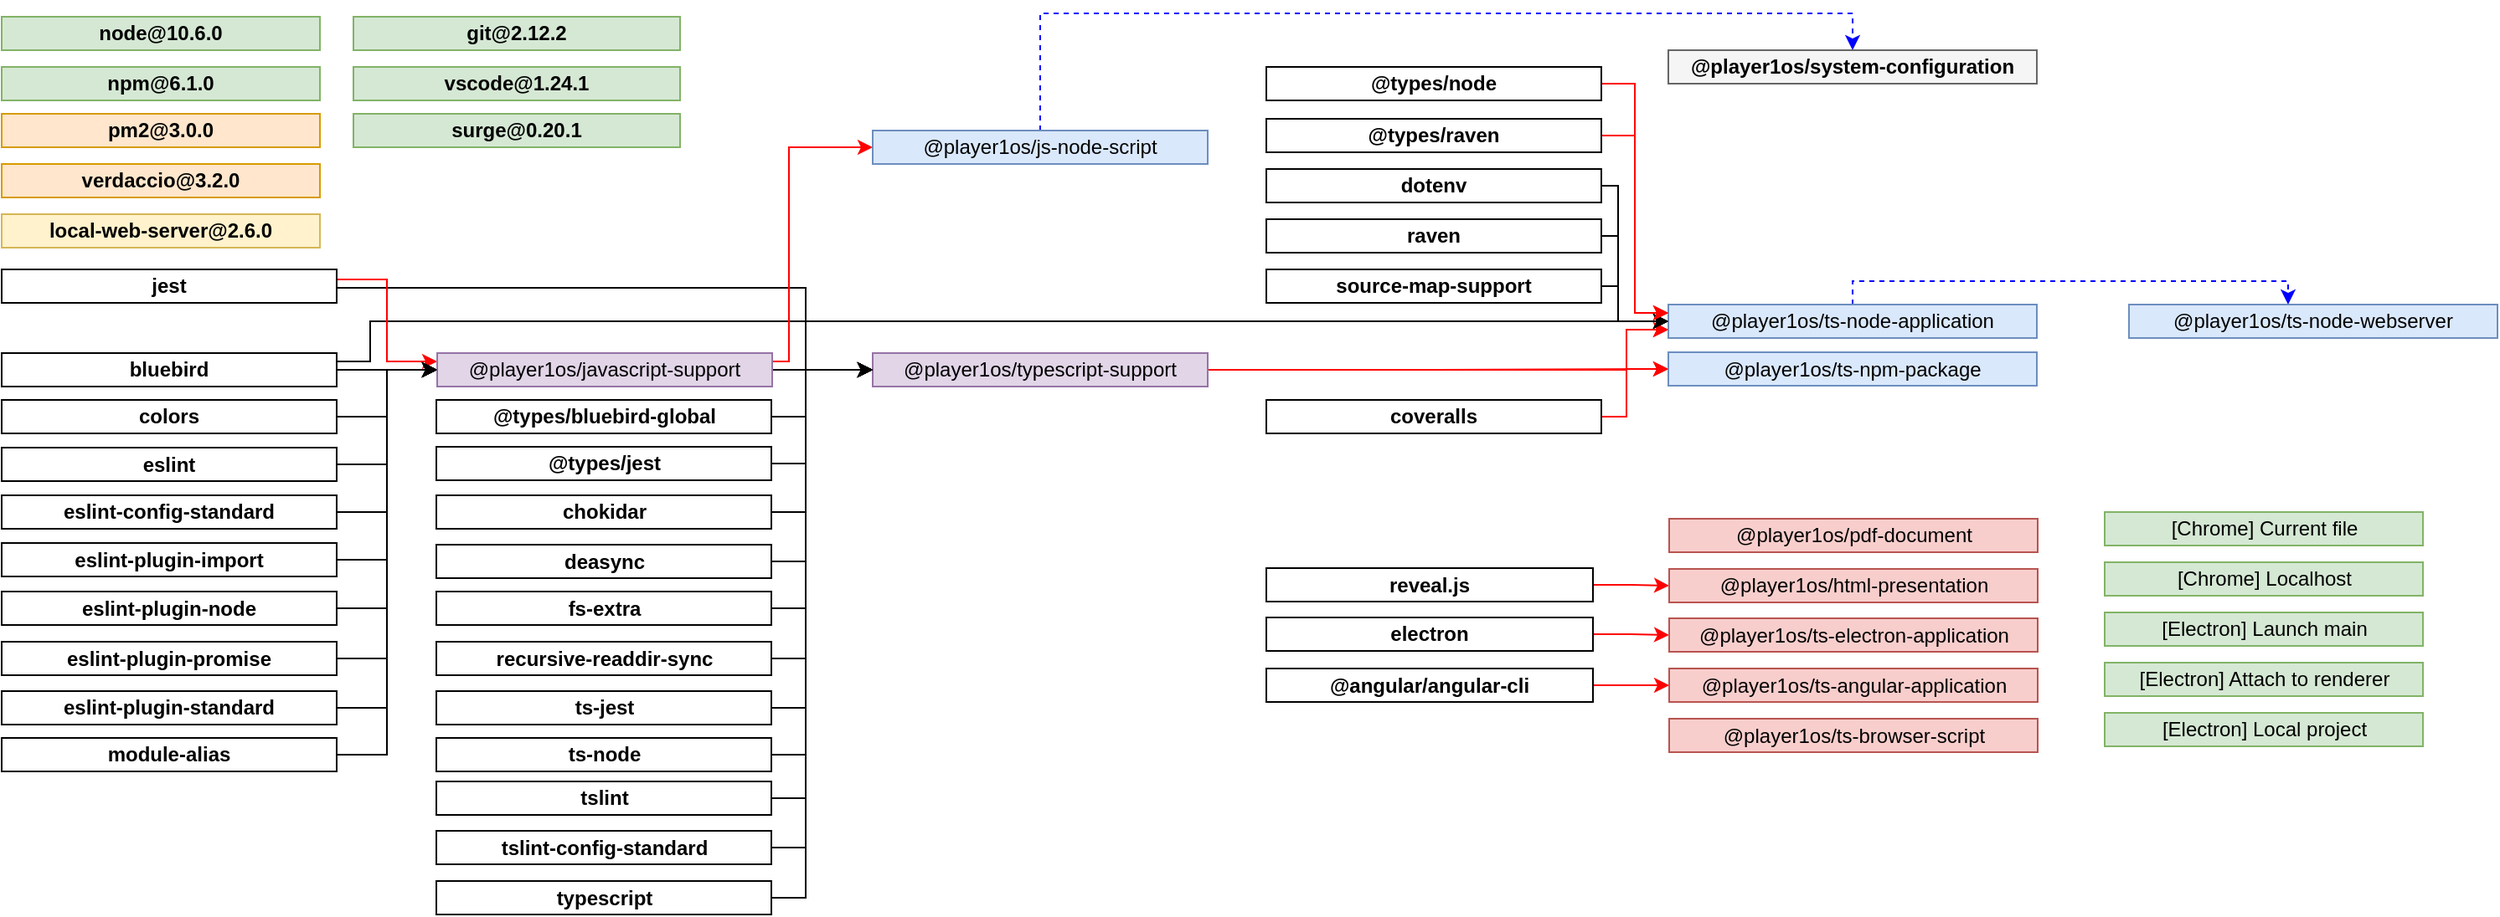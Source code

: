 <mxfile userAgent="Mozilla/5.0 (Windows NT 10.0; Win64; x64) AppleWebKit/537.36 (KHTML, like Gecko) draw.io/8.8.0 Chrome/61.0.316.100 Electron/2.0.2 Safari/537.36" version="9.1.3" editor="www.draw.io" type="device"><diagram id="4d3fae27-7eb5-85e7-5d8c-c181ca88abcb" name="Main"><mxGraphModel dx="1316" dy="568" grid="1" gridSize="10" guides="1" tooltips="1" connect="1" arrows="1" fold="1" page="1" pageScale="1" pageWidth="850" pageHeight="1100" background="#ffffff" math="0" shadow="0"><root><mxCell id="0"/><mxCell id="1" parent="0"/><mxCell id="197" style="edgeStyle=orthogonalEdgeStyle;rounded=0;html=1;exitX=1;exitY=0.5;entryX=0;entryY=0.5;jettySize=auto;orthogonalLoop=1;strokeColor=#000000;" parent="1" source="65e9ac1990f5acd0-3" target="4" edge="1"><mxGeometry relative="1" as="geometry"/></mxCell><mxCell id="210" style="edgeStyle=orthogonalEdgeStyle;rounded=0;html=1;exitX=1;exitY=0.25;entryX=0;entryY=0.5;jettySize=auto;orthogonalLoop=1;strokeColor=#000000;" parent="1" source="65e9ac1990f5acd0-3" target="69" edge="1"><mxGeometry relative="1" as="geometry"><Array as="points"><mxPoint x="240" y="218"/><mxPoint x="240" y="194"/></Array><mxPoint x="770" y="194" as="targetPoint"/></mxGeometry></mxCell><mxCell id="65e9ac1990f5acd0-3" value="bluebird" style="rounded=0;whiteSpace=wrap;html=1;fillColor=#ffffff;strokeColor=#000000;fontStyle=1" parent="1" vertex="1"><mxGeometry x="20" y="213" width="200" height="20" as="geometry"/></mxCell><mxCell id="104" style="edgeStyle=orthogonalEdgeStyle;rounded=0;html=1;exitX=1;exitY=0.5;entryX=0;entryY=0.5;jettySize=auto;orthogonalLoop=1;strokeColor=#FF0000;" parent="1" source="65e9ac1990f5acd0-4" target="65e9ac1990f5acd0-44" edge="1"><mxGeometry relative="1" as="geometry"><mxPoint x="1018.5" y="387.5" as="targetPoint"/></mxGeometry></mxCell><mxCell id="65e9ac1990f5acd0-4" value="electron" style="rounded=0;whiteSpace=wrap;html=1;fillColor=#ffffff;strokeColor=#000000;fontStyle=1" parent="1" vertex="1"><mxGeometry x="775" y="371" width="195" height="20" as="geometry"/></mxCell><mxCell id="223" style="edgeStyle=orthogonalEdgeStyle;rounded=0;html=1;exitX=1;exitY=0.5;entryX=0;entryY=0.5;jettySize=auto;orthogonalLoop=1;strokeColor=#000000;" parent="1" source="65e9ac1990f5acd0-6" target="31" edge="1"><mxGeometry relative="1" as="geometry"><Array as="points"><mxPoint x="500" y="453"/><mxPoint x="500" y="223"/></Array></mxGeometry></mxCell><mxCell id="65e9ac1990f5acd0-6" value="&lt;span&gt;ts-node&lt;/span&gt;" style="rounded=0;whiteSpace=wrap;html=1;fillColor=#ffffff;strokeColor=#000000;fontStyle=1" parent="1" vertex="1"><mxGeometry x="279.5" y="443" width="200" height="20" as="geometry"/></mxCell><mxCell id="65e9ac1990f5acd0-44" value="@player1os/ts-electron-application&lt;br&gt;" style="rounded=0;whiteSpace=wrap;html=1;fillColor=#f8cecc;strokeColor=#b85450;" parent="1" vertex="1"><mxGeometry x="1015.5" y="371.5" width="220" height="20" as="geometry"/></mxCell><mxCell id="65e9ac1990f5acd0-45" value="@player1os/ts-angular-application&lt;br&gt;" style="rounded=0;whiteSpace=wrap;html=1;fillColor=#f8cecc;strokeColor=#b85450;" parent="1" vertex="1"><mxGeometry x="1015.5" y="401.5" width="220" height="20" as="geometry"/></mxCell><mxCell id="65e9ac1990f5acd0-46" value="@player1os/ts-browser-script&lt;br&gt;" style="rounded=0;whiteSpace=wrap;html=1;fillColor=#f8cecc;strokeColor=#b85450;" parent="1" vertex="1"><mxGeometry x="1015.5" y="431.5" width="220" height="20" as="geometry"/></mxCell><mxCell id="65e9ac1990f5acd0-53" value="node@10.6.0&lt;br&gt;" style="rounded=0;whiteSpace=wrap;html=1;fillColor=#d5e8d4;strokeColor=#82b366;fontStyle=1" parent="1" vertex="1"><mxGeometry x="20" y="12" width="190" height="20" as="geometry"/></mxCell><mxCell id="1e30cde509cecd30-1" value="npm@6.1.0&lt;br&gt;" style="rounded=0;whiteSpace=wrap;html=1;fillColor=#d5e8d4;strokeColor=#82b366;fontStyle=1" parent="1" vertex="1"><mxGeometry x="20" y="42" width="190" height="20" as="geometry"/></mxCell><mxCell id="1e30cde509cecd30-2" style="edgeStyle=orthogonalEdgeStyle;rounded=0;html=1;exitX=0.75;exitY=1;entryX=0.75;entryY=1;jettySize=auto;orthogonalLoop=1;" parent="1" edge="1"><mxGeometry relative="1" as="geometry"><mxPoint x="155" y="110.5" as="sourcePoint"/><mxPoint x="155" y="110.5" as="targetPoint"/></mxGeometry></mxCell><mxCell id="1e30cde509cecd30-13" value="pm2@3.0.0&lt;br&gt;" style="rounded=0;whiteSpace=wrap;html=1;fillColor=#ffe6cc;strokeColor=#d79b00;fontStyle=1" parent="1" vertex="1"><mxGeometry x="20" y="70" width="190" height="20" as="geometry"/></mxCell><mxCell id="1e30cde509cecd30-14" value="verdaccio@3.2.0&lt;br&gt;" style="rounded=0;whiteSpace=wrap;html=1;fillColor=#ffe6cc;strokeColor=#d79b00;fontStyle=1" parent="1" vertex="1"><mxGeometry x="20" y="100" width="190" height="20" as="geometry"/></mxCell><mxCell id="219" style="edgeStyle=orthogonalEdgeStyle;rounded=0;html=1;exitX=1;exitY=0.5;entryX=0;entryY=0.5;jettySize=auto;orthogonalLoop=1;strokeColor=#000000;" parent="1" source="2bff1ca0c6643ff9-3" target="31" edge="1"><mxGeometry relative="1" as="geometry"><Array as="points"><mxPoint x="220" y="174"/><mxPoint x="500" y="174"/><mxPoint x="500" y="223"/></Array></mxGeometry></mxCell><mxCell id="243" style="edgeStyle=orthogonalEdgeStyle;rounded=0;html=1;exitX=1;exitY=0.25;entryX=0;entryY=0.25;jettySize=auto;orthogonalLoop=1;strokeColor=#FF0000;" parent="1" source="2bff1ca0c6643ff9-3" target="4" edge="1"><mxGeometry relative="1" as="geometry"><Array as="points"><mxPoint x="250" y="169"/><mxPoint x="250" y="218"/></Array></mxGeometry></mxCell><mxCell id="2bff1ca0c6643ff9-3" value="jest&lt;br&gt;" style="rounded=0;whiteSpace=wrap;html=1;fillColor=#ffffff;strokeColor=#000000;fontStyle=1" parent="1" vertex="1"><mxGeometry x="20" y="163" width="200" height="20" as="geometry"/></mxCell><mxCell id="199" style="edgeStyle=orthogonalEdgeStyle;rounded=0;html=1;exitX=1;exitY=0.5;entryX=0;entryY=0.5;jettySize=auto;orthogonalLoop=1;strokeColor=#000000;" parent="1" source="2bff1ca0c6643ff9-23" target="4" edge="1"><mxGeometry relative="1" as="geometry"/></mxCell><mxCell id="2bff1ca0c6643ff9-23" value="eslint&lt;br&gt;" style="rounded=0;whiteSpace=wrap;html=1;fillColor=#ffffff;strokeColor=#000000;fontStyle=1" parent="1" vertex="1"><mxGeometry x="20" y="269.5" width="200" height="20" as="geometry"/></mxCell><mxCell id="200" style="edgeStyle=orthogonalEdgeStyle;rounded=0;html=1;exitX=1;exitY=0.5;entryX=0;entryY=0.5;jettySize=auto;orthogonalLoop=1;strokeColor=#000000;" parent="1" source="2bff1ca0c6643ff9-24" target="4" edge="1"><mxGeometry relative="1" as="geometry"/></mxCell><mxCell id="2bff1ca0c6643ff9-24" value="eslint-config-standard&lt;br&gt;" style="rounded=0;whiteSpace=wrap;html=1;fillColor=#ffffff;strokeColor=#000000;fontStyle=1" parent="1" vertex="1"><mxGeometry x="20" y="298" width="200" height="20" as="geometry"/></mxCell><mxCell id="201" style="edgeStyle=orthogonalEdgeStyle;rounded=0;html=1;exitX=1;exitY=0.5;entryX=0;entryY=0.5;jettySize=auto;orthogonalLoop=1;strokeColor=#000000;" parent="1" source="2bff1ca0c6643ff9-26" target="4" edge="1"><mxGeometry relative="1" as="geometry"/></mxCell><mxCell id="2bff1ca0c6643ff9-26" value="eslint-plugin-import&lt;br&gt;" style="rounded=0;whiteSpace=wrap;html=1;fillColor=#ffffff;strokeColor=#000000;fontStyle=1" parent="1" vertex="1"><mxGeometry x="20" y="326.5" width="200" height="20" as="geometry"/></mxCell><mxCell id="202" style="edgeStyle=orthogonalEdgeStyle;rounded=0;html=1;exitX=1;exitY=0.5;entryX=0;entryY=0.5;jettySize=auto;orthogonalLoop=1;strokeColor=#000000;" parent="1" source="2bff1ca0c6643ff9-27" target="4" edge="1"><mxGeometry relative="1" as="geometry"/></mxCell><mxCell id="2bff1ca0c6643ff9-27" value="eslint-plugin-node&lt;br&gt;" style="rounded=0;whiteSpace=wrap;html=1;fillColor=#ffffff;strokeColor=#000000;fontStyle=1" parent="1" vertex="1"><mxGeometry x="20" y="355.5" width="200" height="20" as="geometry"/></mxCell><mxCell id="203" style="edgeStyle=orthogonalEdgeStyle;rounded=0;html=1;exitX=1;exitY=0.5;entryX=0;entryY=0.5;jettySize=auto;orthogonalLoop=1;strokeColor=#000000;" parent="1" source="2bff1ca0c6643ff9-28" target="4" edge="1"><mxGeometry relative="1" as="geometry"/></mxCell><mxCell id="2bff1ca0c6643ff9-28" value="eslint-plugin-promise&lt;br&gt;" style="rounded=0;whiteSpace=wrap;html=1;fillColor=#ffffff;strokeColor=#000000;fontStyle=1" parent="1" vertex="1"><mxGeometry x="20" y="385.5" width="200" height="20" as="geometry"/></mxCell><mxCell id="204" style="edgeStyle=orthogonalEdgeStyle;rounded=0;html=1;exitX=1;exitY=0.5;entryX=0;entryY=0.5;jettySize=auto;orthogonalLoop=1;strokeColor=#000000;" parent="1" source="2bff1ca0c6643ff9-29" target="4" edge="1"><mxGeometry relative="1" as="geometry"/></mxCell><mxCell id="2bff1ca0c6643ff9-29" value="eslint-plugin-standard&lt;br&gt;" style="rounded=0;whiteSpace=wrap;html=1;fillColor=#ffffff;strokeColor=#000000;fontStyle=1" parent="1" vertex="1"><mxGeometry x="20" y="415" width="200" height="20" as="geometry"/></mxCell><mxCell id="14" style="edgeStyle=orthogonalEdgeStyle;rounded=0;html=1;exitX=1;exitY=0.25;jettySize=auto;orthogonalLoop=1;entryX=0;entryY=0.5;strokeColor=#FF0000;" parent="1" source="4" target="15" edge="1"><mxGeometry relative="1" as="geometry"><mxPoint x="550" y="223.5" as="targetPoint"/><Array as="points"><mxPoint x="490" y="218"/><mxPoint x="490" y="90"/></Array></mxGeometry></mxCell><mxCell id="214" style="edgeStyle=orthogonalEdgeStyle;rounded=0;html=1;exitX=1;exitY=0.5;entryX=0;entryY=0.5;jettySize=auto;orthogonalLoop=1;strokeColor=#000000;" parent="1" source="4" target="31" edge="1"><mxGeometry relative="1" as="geometry"/></mxCell><mxCell id="4" value="@player1os/javascript-support&lt;br&gt;" style="rounded=0;whiteSpace=wrap;html=1;fillColor=#e1d5e7;strokeColor=#9673a6;fontStyle=0" parent="1" vertex="1"><mxGeometry x="280" y="213" width="200" height="20" as="geometry"/></mxCell><mxCell id="121" style="edgeStyle=orthogonalEdgeStyle;rounded=0;html=1;exitX=0.5;exitY=0;entryX=0.5;entryY=0;dashed=1;jettySize=auto;orthogonalLoop=1;strokeColor=#0000FF;" parent="1" source="15" target="88" edge="1"><mxGeometry relative="1" as="geometry"><Array as="points"><mxPoint x="642" y="10"/><mxPoint x="1190" y="10"/></Array></mxGeometry></mxCell><mxCell id="15" value="@player1os/js-node-script&lt;br&gt;" style="rounded=0;whiteSpace=wrap;html=1;fillColor=#dae8fc;strokeColor=#6c8ebf;" parent="1" vertex="1"><mxGeometry x="540" y="80" width="200" height="20" as="geometry"/></mxCell><mxCell id="222" style="edgeStyle=orthogonalEdgeStyle;rounded=0;html=1;exitX=1;exitY=0.5;entryX=0;entryY=0.5;jettySize=auto;orthogonalLoop=1;strokeColor=#000000;" parent="1" source="28" target="31" edge="1"><mxGeometry relative="1" as="geometry"><Array as="points"><mxPoint x="500" y="425"/><mxPoint x="500" y="223"/></Array></mxGeometry></mxCell><mxCell id="28" value="ts-jest" style="rounded=0;whiteSpace=wrap;html=1;fillColor=#ffffff;strokeColor=#000000;fontStyle=1" parent="1" vertex="1"><mxGeometry x="279.5" y="415" width="200" height="20" as="geometry"/></mxCell><mxCell id="216" style="edgeStyle=orthogonalEdgeStyle;rounded=0;html=1;exitX=1;exitY=0.5;entryX=0;entryY=0.5;jettySize=auto;orthogonalLoop=1;strokeColor=#000000;" parent="1" source="29" target="31" edge="1"><mxGeometry relative="1" as="geometry"><Array as="points"><mxPoint x="500" y="279"/><mxPoint x="500" y="223"/></Array></mxGeometry></mxCell><mxCell id="29" value="@types/jest" style="rounded=0;whiteSpace=wrap;html=1;fontStyle=1" parent="1" vertex="1"><mxGeometry x="279.5" y="269" width="200" height="20" as="geometry"/></mxCell><mxCell id="215" style="edgeStyle=orthogonalEdgeStyle;rounded=0;html=1;exitX=1;exitY=0.5;entryX=0;entryY=0.5;jettySize=auto;orthogonalLoop=1;strokeColor=#000000;" parent="1" source="30" target="31" edge="1"><mxGeometry relative="1" as="geometry"><Array as="points"><mxPoint x="500" y="251"/><mxPoint x="500" y="223"/></Array></mxGeometry></mxCell><mxCell id="30" value="@types/bluebird-global" style="rounded=0;whiteSpace=wrap;html=1;fontStyle=1" parent="1" vertex="1"><mxGeometry x="279.5" y="241" width="200" height="20" as="geometry"/></mxCell><mxCell id="79" style="edgeStyle=orthogonalEdgeStyle;rounded=0;html=1;exitX=1;exitY=0.5;entryX=0;entryY=0.5;jettySize=auto;orthogonalLoop=1;strokeColor=#FF0000;" parent="1" source="31" target="68" edge="1"><mxGeometry relative="1" as="geometry"><mxPoint x="1673" y="255" as="targetPoint"/></mxGeometry></mxCell><mxCell id="228" style="edgeStyle=orthogonalEdgeStyle;rounded=0;html=1;exitX=1;exitY=0.5;entryX=0;entryY=0.75;jettySize=auto;orthogonalLoop=1;strokeColor=#FF0000;" parent="1" source="31" target="69" edge="1"><mxGeometry relative="1" as="geometry"><Array as="points"><mxPoint x="990" y="223"/><mxPoint x="990" y="199"/></Array></mxGeometry></mxCell><mxCell id="31" value="@player1os/typescript-support&lt;br&gt;" style="rounded=0;whiteSpace=wrap;html=1;fillColor=#e1d5e7;strokeColor=#9673a6;fontStyle=0" parent="1" vertex="1"><mxGeometry x="540" y="213" width="200" height="20" as="geometry"/></mxCell><mxCell id="226" style="edgeStyle=orthogonalEdgeStyle;rounded=0;html=1;exitX=1;exitY=0.5;entryX=0;entryY=0.5;jettySize=auto;orthogonalLoop=1;strokeColor=#000000;" parent="1" source="32" target="31" edge="1"><mxGeometry relative="1" as="geometry"><Array as="points"><mxPoint x="500" y="539"/><mxPoint x="500" y="223"/></Array></mxGeometry></mxCell><mxCell id="32" value="typescript&lt;br&gt;" style="rounded=0;whiteSpace=wrap;html=1;fillColor=#ffffff;strokeColor=#000000;fontStyle=1" parent="1" vertex="1"><mxGeometry x="279.5" y="528.5" width="200" height="20" as="geometry"/></mxCell><mxCell id="224" style="edgeStyle=orthogonalEdgeStyle;rounded=0;html=1;exitX=1;exitY=0.5;entryX=0;entryY=0.5;jettySize=auto;orthogonalLoop=1;strokeColor=#000000;" parent="1" source="33" target="31" edge="1"><mxGeometry relative="1" as="geometry"><Array as="points"><mxPoint x="500" y="479"/><mxPoint x="500" y="223"/></Array></mxGeometry></mxCell><mxCell id="33" value="tslint&lt;br&gt;" style="rounded=0;whiteSpace=wrap;html=1;fillColor=#ffffff;strokeColor=#000000;fontStyle=1" parent="1" vertex="1"><mxGeometry x="279.5" y="469" width="200" height="20" as="geometry"/></mxCell><mxCell id="217" style="edgeStyle=orthogonalEdgeStyle;rounded=0;html=1;exitX=1;exitY=0.5;entryX=0;entryY=0.5;jettySize=auto;orthogonalLoop=1;strokeColor=#000000;" parent="1" source="34" target="31" edge="1"><mxGeometry relative="1" as="geometry"><Array as="points"><mxPoint x="500" y="308"/><mxPoint x="500" y="223"/></Array></mxGeometry></mxCell><mxCell id="34" value="chokidar&lt;br&gt;" style="rounded=0;whiteSpace=wrap;html=1;fillColor=#ffffff;strokeColor=#000000;fontStyle=1" parent="1" vertex="1"><mxGeometry x="279.5" y="298" width="200" height="20" as="geometry"/></mxCell><mxCell id="218" style="edgeStyle=orthogonalEdgeStyle;rounded=0;html=1;exitX=1;exitY=0.5;entryX=0;entryY=0.5;jettySize=auto;orthogonalLoop=1;strokeColor=#000000;" parent="1" source="35" target="31" edge="1"><mxGeometry relative="1" as="geometry"><Array as="points"><mxPoint x="500" y="338"/><mxPoint x="500" y="223"/></Array></mxGeometry></mxCell><mxCell id="35" value="deasync" style="rounded=0;whiteSpace=wrap;html=1;fontStyle=1" parent="1" vertex="1"><mxGeometry x="279.5" y="327.5" width="200" height="20" as="geometry"/></mxCell><mxCell id="221" style="edgeStyle=orthogonalEdgeStyle;rounded=0;html=1;exitX=1;exitY=0.5;entryX=0;entryY=0.5;jettySize=auto;orthogonalLoop=1;strokeColor=#000000;" parent="1" source="36" target="31" edge="1"><mxGeometry relative="1" as="geometry"><Array as="points"><mxPoint x="500" y="396"/><mxPoint x="500" y="223"/></Array></mxGeometry></mxCell><mxCell id="36" value="recursive-readdir-sync" style="rounded=0;whiteSpace=wrap;html=1;fontStyle=1" parent="1" vertex="1"><mxGeometry x="279.5" y="385.5" width="200" height="20" as="geometry"/></mxCell><mxCell id="242" style="edgeStyle=orthogonalEdgeStyle;rounded=0;html=1;exitX=1;exitY=0.5;entryX=0;entryY=0.5;jettySize=auto;orthogonalLoop=1;strokeColor=#000000;" parent="1" source="37" target="4" edge="1"><mxGeometry relative="1" as="geometry"/></mxCell><mxCell id="37" value="module-alias" style="rounded=0;whiteSpace=wrap;html=1;fillColor=#ffffff;strokeColor=#000000;fontStyle=1" parent="1" vertex="1"><mxGeometry x="20" y="443" width="200" height="20" as="geometry"/></mxCell><mxCell id="225" style="edgeStyle=orthogonalEdgeStyle;rounded=0;html=1;exitX=1;exitY=0.5;entryX=0;entryY=0.5;jettySize=auto;orthogonalLoop=1;strokeColor=#000000;" parent="1" source="38" target="31" edge="1"><mxGeometry relative="1" as="geometry"><Array as="points"><mxPoint x="500" y="509"/><mxPoint x="500" y="223"/></Array></mxGeometry></mxCell><mxCell id="38" value="tslint-config-standard" style="rounded=0;whiteSpace=wrap;html=1;fillColor=#ffffff;strokeColor=#000000;fontStyle=1" parent="1" vertex="1"><mxGeometry x="279.5" y="498.5" width="200" height="20" as="geometry"/></mxCell><mxCell id="227" style="edgeStyle=orthogonalEdgeStyle;rounded=0;html=1;exitX=1;exitY=0.5;entryX=0;entryY=0.5;jettySize=auto;orthogonalLoop=1;strokeColor=#000000;" parent="1" source="64" target="69" edge="1"><mxGeometry relative="1" as="geometry"><mxPoint x="705" y="194" as="targetPoint"/><Array as="points"><mxPoint x="985" y="113"/><mxPoint x="985" y="194"/></Array></mxGeometry></mxCell><mxCell id="64" value="dotenv&lt;br&gt;" style="rounded=0;whiteSpace=wrap;html=1;fillColor=#ffffff;strokeColor=#000000;fontStyle=1" parent="1" vertex="1"><mxGeometry x="775" y="103" width="200" height="20" as="geometry"/></mxCell><mxCell id="68" value="@player1os/ts-npm-package&lt;br&gt;" style="rounded=0;whiteSpace=wrap;html=1;fillColor=#dae8fc;strokeColor=#6c8ebf;" parent="1" vertex="1"><mxGeometry x="1015" y="212.5" width="220" height="20" as="geometry"/></mxCell><mxCell id="259" style="edgeStyle=orthogonalEdgeStyle;rounded=0;html=1;exitX=0.5;exitY=0;entryX=0.5;entryY=0;jettySize=auto;orthogonalLoop=1;strokeColor=#0000FF;dashed=1;" parent="1" source="69" edge="1"><mxGeometry relative="1" as="geometry"><Array as="points"><mxPoint x="1125" y="170"/><mxPoint x="1385" y="170"/></Array><mxPoint x="1385" y="184" as="targetPoint"/></mxGeometry></mxCell><mxCell id="69" value="@player1os/ts-node-application&lt;br&gt;" style="rounded=0;whiteSpace=wrap;html=1;fillColor=#dae8fc;strokeColor=#6c8ebf;" parent="1" vertex="1"><mxGeometry x="1015" y="184" width="220" height="20" as="geometry"/></mxCell><mxCell id="73" style="edgeStyle=orthogonalEdgeStyle;rounded=0;html=1;exitX=0.75;exitY=1;entryX=0.75;entryY=1;jettySize=auto;orthogonalLoop=1;fontStyle=1" parent="1" source="64" target="64" edge="1"><mxGeometry relative="1" as="geometry"/></mxCell><mxCell id="75" style="edgeStyle=orthogonalEdgeStyle;rounded=0;html=1;exitX=0.75;exitY=1;entryX=0.75;entryY=1;jettySize=auto;orthogonalLoop=1;" parent="1" source="64" target="64" edge="1"><mxGeometry relative="1" as="geometry"/></mxCell><mxCell id="231" style="edgeStyle=orthogonalEdgeStyle;rounded=0;html=1;exitX=1;exitY=0.5;entryX=0;entryY=0.25;jettySize=auto;orthogonalLoop=1;strokeColor=#FF0000;" parent="1" source="76" target="69" edge="1"><mxGeometry relative="1" as="geometry"><Array as="points"><mxPoint x="995" y="83"/><mxPoint x="995" y="189"/></Array></mxGeometry></mxCell><mxCell id="76" value="@types/raven" style="rounded=0;whiteSpace=wrap;html=1;fontStyle=1" parent="1" vertex="1"><mxGeometry x="775" y="73" width="200" height="20" as="geometry"/></mxCell><mxCell id="88" value="@player1os/system-configuration" style="rounded=0;whiteSpace=wrap;html=1;fillColor=#f5f5f5;strokeColor=#666666;fontStyle=1" parent="1" vertex="1"><mxGeometry x="1015" y="32" width="220" height="20" as="geometry"/></mxCell><mxCell id="110" style="edgeStyle=orthogonalEdgeStyle;rounded=0;html=1;exitX=1;exitY=0.5;entryX=0;entryY=0.5;jettySize=auto;orthogonalLoop=1;strokeColor=#FF0000;" parent="1" source="108" target="116" edge="1"><mxGeometry relative="1" as="geometry"><mxPoint x="1018.5" y="357.5" as="targetPoint"/></mxGeometry></mxCell><mxCell id="108" value="reveal.js" style="rounded=0;whiteSpace=wrap;html=1;fillColor=#ffffff;strokeColor=#000000;fontStyle=1" parent="1" vertex="1"><mxGeometry x="775" y="341.5" width="195" height="20" as="geometry"/></mxCell><mxCell id="115" value="@player1os/pdf-document&lt;br&gt;" style="rounded=0;whiteSpace=wrap;html=1;fillColor=#f8cecc;strokeColor=#b85450;" parent="1" vertex="1"><mxGeometry x="1015.5" y="312" width="220" height="20" as="geometry"/></mxCell><mxCell id="116" value="@player1os/html-presentation&lt;br&gt;" style="rounded=0;whiteSpace=wrap;html=1;fillColor=#f8cecc;strokeColor=#b85450;" parent="1" vertex="1"><mxGeometry x="1015.5" y="342" width="220" height="20" as="geometry"/></mxCell><mxCell id="118" value="&lt;span&gt;local-web-server&lt;/span&gt;@2.6.0&lt;br&gt;" style="rounded=0;whiteSpace=wrap;html=1;fillColor=#fff2cc;strokeColor=#d6b656;fontStyle=1" parent="1" vertex="1"><mxGeometry x="20" y="130" width="190" height="20" as="geometry"/></mxCell><mxCell id="188" value="git@2.12.2&lt;br&gt;" style="rounded=0;whiteSpace=wrap;html=1;fillColor=#d5e8d4;strokeColor=#82b366;fontStyle=1" parent="1" vertex="1"><mxGeometry x="230" y="12" width="195" height="20" as="geometry"/></mxCell><mxCell id="189" value="vscode@1.24.1&lt;br&gt;" style="rounded=0;whiteSpace=wrap;html=1;fillColor=#d5e8d4;strokeColor=#82b366;fontStyle=1" parent="1" vertex="1"><mxGeometry x="230" y="42" width="195" height="20" as="geometry"/></mxCell><mxCell id="198" style="edgeStyle=orthogonalEdgeStyle;rounded=0;html=1;exitX=1;exitY=0.5;entryX=0;entryY=0.5;jettySize=auto;orthogonalLoop=1;strokeColor=#000000;" parent="1" source="190" target="4" edge="1"><mxGeometry relative="1" as="geometry"/></mxCell><mxCell id="190" value="colors" style="rounded=0;whiteSpace=wrap;html=1;fillColor=#ffffff;strokeColor=#000000;fontStyle=1" parent="1" vertex="1"><mxGeometry x="20" y="241" width="200" height="20" as="geometry"/></mxCell><mxCell id="233" style="edgeStyle=orthogonalEdgeStyle;rounded=0;html=1;exitX=0.75;exitY=0;entryX=0.75;entryY=0;jettySize=auto;orthogonalLoop=1;strokeColor=#FF0000;" parent="1" source="15" target="15" edge="1"><mxGeometry relative="1" as="geometry"/></mxCell><mxCell id="240" style="edgeStyle=orthogonalEdgeStyle;rounded=0;html=1;exitX=1;exitY=0.5;entryX=0;entryY=0.5;jettySize=auto;orthogonalLoop=1;strokeColor=#FF0000;" parent="1" source="239" target="65e9ac1990f5acd0-45" edge="1"><mxGeometry relative="1" as="geometry"/></mxCell><mxCell id="239" value="@angular/angular-cli" style="rounded=0;whiteSpace=wrap;html=1;fillColor=#ffffff;strokeColor=#000000;fontStyle=1" parent="1" vertex="1"><mxGeometry x="775" y="401.5" width="195" height="20" as="geometry"/></mxCell><mxCell id="247" style="edgeStyle=orthogonalEdgeStyle;rounded=0;html=1;exitX=1;exitY=0.5;entryX=0;entryY=0.5;jettySize=auto;orthogonalLoop=1;strokeColor=#000000;" parent="1" source="245" target="31" edge="1"><mxGeometry relative="1" as="geometry"><Array as="points"><mxPoint x="500" y="366"/><mxPoint x="500" y="223"/></Array></mxGeometry></mxCell><mxCell id="245" value="fs-extra" style="rounded=0;whiteSpace=wrap;html=1;fontStyle=1" parent="1" vertex="1"><mxGeometry x="279.5" y="355.5" width="200" height="20" as="geometry"/></mxCell><mxCell id="250" style="edgeStyle=orthogonalEdgeStyle;rounded=0;html=1;exitX=1;exitY=0.5;entryX=0;entryY=0.75;jettySize=auto;orthogonalLoop=1;strokeColor=#FF0000;" parent="1" source="249" target="69" edge="1"><mxGeometry relative="1" as="geometry"><Array as="points"><mxPoint x="990" y="251"/><mxPoint x="990" y="199"/></Array></mxGeometry></mxCell><mxCell id="251" style="edgeStyle=orthogonalEdgeStyle;rounded=0;html=1;exitX=1;exitY=0.5;entryX=0;entryY=0.5;jettySize=auto;orthogonalLoop=1;strokeColor=#FF0000;" parent="1" source="249" target="68" edge="1"><mxGeometry relative="1" as="geometry"><Array as="points"><mxPoint x="990" y="251"/><mxPoint x="990" y="223"/></Array></mxGeometry></mxCell><mxCell id="249" value="coveralls" style="rounded=0;whiteSpace=wrap;html=1;fontStyle=1" parent="1" vertex="1"><mxGeometry x="775" y="241" width="200" height="20" as="geometry"/></mxCell><mxCell id="258" value="@player1os/ts-node-webserver&lt;br&gt;" style="rounded=0;whiteSpace=wrap;html=1;fillColor=#dae8fc;strokeColor=#6c8ebf;" parent="1" vertex="1"><mxGeometry x="1290" y="184" width="220" height="20" as="geometry"/></mxCell><mxCell id="262" style="edgeStyle=orthogonalEdgeStyle;rounded=0;html=1;exitX=1;exitY=0.5;entryX=0;entryY=0.5;jettySize=auto;orthogonalLoop=1;strokeColor=#000000;" parent="1" source="260" target="69" edge="1"><mxGeometry relative="1" as="geometry"><Array as="points"><mxPoint x="985" y="143"/><mxPoint x="985" y="194"/></Array></mxGeometry></mxCell><mxCell id="260" value="raven" style="rounded=0;whiteSpace=wrap;html=1;fillColor=#ffffff;strokeColor=#000000;fontStyle=1" parent="1" vertex="1"><mxGeometry x="775" y="133" width="200" height="20" as="geometry"/></mxCell><mxCell id="263" style="edgeStyle=orthogonalEdgeStyle;rounded=0;html=1;exitX=1;exitY=0.5;entryX=0;entryY=0.5;jettySize=auto;orthogonalLoop=1;strokeColor=#000000;" parent="1" source="261" target="69" edge="1"><mxGeometry relative="1" as="geometry"><Array as="points"><mxPoint x="985" y="173"/><mxPoint x="985" y="194"/></Array></mxGeometry></mxCell><mxCell id="261" value="source-map-support&lt;br&gt;" style="rounded=0;whiteSpace=wrap;html=1;fillColor=#ffffff;strokeColor=#000000;fontStyle=1" parent="1" vertex="1"><mxGeometry x="775" y="163" width="200" height="20" as="geometry"/></mxCell><mxCell id="265" style="edgeStyle=orthogonalEdgeStyle;rounded=0;html=1;exitX=1;exitY=0.5;entryX=0;entryY=0.25;jettySize=auto;orthogonalLoop=1;strokeColor=#FF0000;" parent="1" source="264" target="69" edge="1"><mxGeometry relative="1" as="geometry"/></mxCell><mxCell id="264" value="@types/node" style="rounded=0;whiteSpace=wrap;html=1;fontStyle=1" parent="1" vertex="1"><mxGeometry x="775" y="42" width="200" height="20" as="geometry"/></mxCell><mxCell id="266" value="[Chrome] Current file" style="whiteSpace=wrap;html=1;fillColor=#d5e8d4;strokeColor=#82b366;" parent="1" vertex="1"><mxGeometry x="1275.5" y="308" width="190" height="20" as="geometry"/></mxCell><mxCell id="267" value="[Chrome] Localhost" style="whiteSpace=wrap;html=1;fillColor=#d5e8d4;strokeColor=#82b366;" parent="1" vertex="1"><mxGeometry x="1275.5" y="338" width="190" height="20" as="geometry"/></mxCell><mxCell id="268" value="[Electron] Launch main" style="whiteSpace=wrap;html=1;fillColor=#d5e8d4;strokeColor=#82b366;" parent="1" vertex="1"><mxGeometry x="1275.5" y="368" width="190" height="20" as="geometry"/></mxCell><mxCell id="269" value="[Electron] Attach to renderer" style="whiteSpace=wrap;html=1;fillColor=#d5e8d4;strokeColor=#82b366;" parent="1" vertex="1"><mxGeometry x="1275.5" y="398" width="190" height="20" as="geometry"/></mxCell><mxCell id="270" value="[Electron] Local project" style="whiteSpace=wrap;html=1;fillColor=#d5e8d4;strokeColor=#82b366;" parent="1" vertex="1"><mxGeometry x="1275.5" y="428" width="190" height="20" as="geometry"/></mxCell><mxCell id="271" value="surge@0.20.1&lt;br&gt;" style="rounded=0;whiteSpace=wrap;html=1;fillColor=#d5e8d4;strokeColor=#82b366;fontStyle=1" vertex="1" parent="1"><mxGeometry x="230" y="70" width="195" height="20" as="geometry"/></mxCell></root></mxGraphModel></diagram></mxfile>